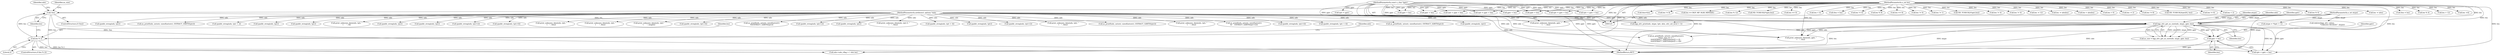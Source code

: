 digraph "0_tcpdump_af2cf04a9394c1a56227c2289ae8da262828294a@pointer" {
"1000209" [label="(Call,pptr + len)"];
"1000201" [label="(Call,bgp_attr_get_as_size(ndo, atype, pptr, len))"];
"1000126" [label="(MethodParameterIn,netdissect_options *ndo)"];
"1000127" [label="(MethodParameterIn,u_int atype)"];
"1000128" [label="(MethodParameterIn,const u_char *pptr)"];
"1000191" [label="(Call,!len)"];
"1000181" [label="(Call,len % 2)"];
"1000129" [label="(MethodParameterIn,u_int len)"];
"1002715" [label="(Call,atype = *(tptr + 1))"];
"1002498" [label="(Call,ipaddr_string(ndo, tptr))"];
"1000568" [label="(Call,ipaddr_string(ndo, tptr))"];
"1002429" [label="(Call,tlen = len)"];
"1002397" [label="(Call,print_unknown_data(ndo, tptr, \"\n\t      \", 8))"];
"1000332" [label="(Call,ipaddr_string(ndo, tptr))"];
"1000200" [label="(Identifier,as_size)"];
"1002535" [label="(Call,ipaddr_string(ndo, tptr))"];
"1000207" [label="(Call,tptr < pptr + len)"];
"1002238" [label="(Call,ipaddr_string(ndo, tptr+2))"];
"1002222" [label="(Call,ipaddr_string(ndo, tptr+4))"];
"1001634" [label="(Call,print_unknown_data(ndo, tptr, \"\n\t    \", tlen))"];
"1000210" [label="(Identifier,pptr)"];
"1002140" [label="(Call,pptr + len)"];
"1002571" [label="(Call,print_unknown_data(ndo, tptr, \"\n\t      \", tlen))"];
"1000199" [label="(Call,as_size = bgp_attr_get_as_size(ndo, atype, pptr, len))"];
"1002654" [label="(Call,print_unknown_data(ndo, tptr,\"\n\t      \", length))"];
"1000129" [label="(MethodParameterIn,u_int len)"];
"1002501" [label="(Call,ipaddr_string(ndo, tptr+4))"];
"1000472" [label="(Call,len % 4)"];
"1000259" [label="(Call,as_printf(ndo, astostr, sizeof(astostr),\n\t\t\t\tas_size == 2 ?\n\t\t\t\tEXTRACT_16BITS(&tptr[2 + i]) :\n\t\t\t\tEXTRACT_32BITS(&tptr[2 + i])))"];
"1002892" [label="(Call,len > 12)"];
"1000127" [label="(MethodParameterIn,u_int atype)"];
"1000422" [label="(Call,as_printf(ndo, astostr, sizeof(astostr),\n\t\t\tEXTRACT_32BITS(tptr)))"];
"1002303" [label="(Call,ipaddr_string(ndo, tptr+2))"];
"1002692" [label="(Call,len -=4)"];
"1002921" [label="(Call,print_unknown_data(ndo, pptr, \"\n\t    \", len))"];
"1000146" [label="(Call,tlen=len)"];
"1000377" [label="(Call,len != 8)"];
"1002518" [label="(Call,ipaddr_string(ndo, tptr))"];
"1001699" [label="(Call,len == BGP_MP_NLRI_MINSIZE)"];
"1002851" [label="(Call,len % 12)"];
"1002759" [label="(Call,tok2str(bgp_attr_values,\n                                      \"Unknown Attribute\", atype))"];
"1002905" [label="(Call,ND_TCHECK2(*pptr,len))"];
"1002848" [label="(Call,len == 0)"];
"1002940" [label="(Call,print_unknown_data(ndo, pptr, \"\n\t    \", len))"];
"1002950" [label="(MethodReturn,RET)"];
"1000180" [label="(ControlStructure,if (len % 2))"];
"1002673" [label="(Call,len < 4)"];
"1002581" [label="(Call,tlen = len)"];
"1000128" [label="(MethodParameterIn,const u_char *pptr)"];
"1000205" [label="(Identifier,len)"];
"1000313" [label="(Call,len != 4)"];
"1000203" [label="(Identifier,atype)"];
"1002128" [label="(Call,print_unknown_data(ndo, tptr-3, \"\n\t    \", tlen))"];
"1002928" [label="(Call,ndo->ndo_vflag > 1 && len)"];
"1000429" [label="(Call,ipaddr_string(ndo, tptr + 4))"];
"1000190" [label="(ControlStructure,if (!len))"];
"1000202" [label="(Identifier,ndo)"];
"1000143" [label="(Call,tptr = pptr)"];
"1002155" [label="(Call,len % 8)"];
"1002477" [label="(Call,ipaddr_string(ndo, tptr))"];
"1000191" [label="(Call,!len)"];
"1000392" [label="(Call,len == 6)"];
"1000183" [label="(Literal,2)"];
"1001188" [label="(Call,pptr + len)"];
"1001710" [label="(Call,tptr < pptr + len)"];
"1002317" [label="(Call,ipaddr_string(ndo, tptr+2))"];
"1002138" [label="(Call,tptr = pptr + len)"];
"1000126" [label="(MethodParameterIn,netdissect_options *ndo)"];
"1000683" [label="(Call,print_unknown_data(ndo, tptr, \"\n\t    \", tlen))"];
"1000192" [label="(Identifier,len)"];
"1000457" [label="(Call,as_printf(ndo, astostr, sizeof(astostr), EXTRACT_32BITS(tptr)))"];
"1000363" [label="(Call,len != 0)"];
"1000154" [label="(Call,len != 1)"];
"1002936" [label="(Call,ND_TCHECK2(*pptr,len))"];
"1000339" [label="(Call,len != 4)"];
"1001111" [label="(Call,print_unknown_data(ndo, tptr, \"\n\t    \", tlen))"];
"1002828" [label="(Call,bgp_attr_print(ndo, atype, tptr, alen, attr_set_level + 1))"];
"1000549" [label="(Call,len != 4)"];
"1002900" [label="(Call,len -= 12)"];
"1000204" [label="(Identifier,pptr)"];
"1000201" [label="(Call,bgp_attr_get_as_size(ndo, atype, pptr, len))"];
"1001712" [label="(Call,pptr + len)"];
"1002750" [label="(Call,len -= alenlen)"];
"1002738" [label="(Call,len < alenlen)"];
"1000182" [label="(Identifier,len)"];
"1002865" [label="(Call,len > 0)"];
"1002256" [label="(Call,as_printf(ndo, astostr, sizeof(astostr),\n\t\t\t    EXTRACT_32BITS(tptr+2)))"];
"1001644" [label="(Call,pptr + len)"];
"1002480" [label="(Call,ipaddr_string(ndo, tptr+4))"];
"1001642" [label="(Call,tptr = pptr + len)"];
"1002724" [label="(Call,len -= 2)"];
"1000437" [label="(Call,len != 8)"];
"1000187" [label="(Identifier,ndo)"];
"1000464" [label="(Call,ipaddr_string(ndo, tptr + 4))"];
"1000386" [label="(Call,ND_TCHECK2(tptr[0], len))"];
"1000209" [label="(Call,pptr + len)"];
"1000181" [label="(Call,len % 2)"];
"1001186" [label="(Call,tptr < pptr + len)"];
"1002682" [label="(Call,as_printf(ndo, astostr, sizeof(astostr), EXTRACT_32BITS(tptr)))"];
"1000374" [label="(Call,len != 6)"];
"1002707" [label="(Call,len < 2)"];
"1002555" [label="(Call,ipaddr_string(ndo, tptr))"];
"1000599" [label="(Call,ipaddr_string(ndo, tptr))"];
"1000402" [label="(Call,as_printf(ndo, astostr, sizeof(astostr), EXTRACT_16BITS(tptr)))"];
"1000574" [label="(Call,len % 4)"];
"1000196" [label="(Identifier,ndo)"];
"1000409" [label="(Call,ipaddr_string(ndo, tptr + 2))"];
"1000211" [label="(Identifier,len)"];
"1002841" [label="(Call,len -= alen)"];
"1000209" -> "1000207"  [label="AST: "];
"1000209" -> "1000211"  [label="CFG: "];
"1000210" -> "1000209"  [label="AST: "];
"1000211" -> "1000209"  [label="AST: "];
"1000207" -> "1000209"  [label="CFG: "];
"1000209" -> "1002950"  [label="DDG: pptr"];
"1000201" -> "1000209"  [label="DDG: pptr"];
"1000201" -> "1000209"  [label="DDG: len"];
"1000128" -> "1000209"  [label="DDG: pptr"];
"1000129" -> "1000209"  [label="DDG: len"];
"1000201" -> "1000199"  [label="AST: "];
"1000201" -> "1000205"  [label="CFG: "];
"1000202" -> "1000201"  [label="AST: "];
"1000203" -> "1000201"  [label="AST: "];
"1000204" -> "1000201"  [label="AST: "];
"1000205" -> "1000201"  [label="AST: "];
"1000199" -> "1000201"  [label="CFG: "];
"1000201" -> "1002950"  [label="DDG: atype"];
"1000201" -> "1002950"  [label="DDG: ndo"];
"1000201" -> "1000199"  [label="DDG: ndo"];
"1000201" -> "1000199"  [label="DDG: atype"];
"1000201" -> "1000199"  [label="DDG: pptr"];
"1000201" -> "1000199"  [label="DDG: len"];
"1000126" -> "1000201"  [label="DDG: ndo"];
"1000127" -> "1000201"  [label="DDG: atype"];
"1000128" -> "1000201"  [label="DDG: pptr"];
"1000191" -> "1000201"  [label="DDG: len"];
"1000129" -> "1000201"  [label="DDG: len"];
"1000201" -> "1000207"  [label="DDG: pptr"];
"1000201" -> "1000207"  [label="DDG: len"];
"1000201" -> "1000259"  [label="DDG: ndo"];
"1000201" -> "1002928"  [label="DDG: len"];
"1000201" -> "1002940"  [label="DDG: ndo"];
"1000201" -> "1002940"  [label="DDG: pptr"];
"1000126" -> "1000125"  [label="AST: "];
"1000126" -> "1002950"  [label="DDG: ndo"];
"1000126" -> "1000259"  [label="DDG: ndo"];
"1000126" -> "1000332"  [label="DDG: ndo"];
"1000126" -> "1000402"  [label="DDG: ndo"];
"1000126" -> "1000409"  [label="DDG: ndo"];
"1000126" -> "1000422"  [label="DDG: ndo"];
"1000126" -> "1000429"  [label="DDG: ndo"];
"1000126" -> "1000457"  [label="DDG: ndo"];
"1000126" -> "1000464"  [label="DDG: ndo"];
"1000126" -> "1000568"  [label="DDG: ndo"];
"1000126" -> "1000599"  [label="DDG: ndo"];
"1000126" -> "1000683"  [label="DDG: ndo"];
"1000126" -> "1001111"  [label="DDG: ndo"];
"1000126" -> "1001634"  [label="DDG: ndo"];
"1000126" -> "1002128"  [label="DDG: ndo"];
"1000126" -> "1002222"  [label="DDG: ndo"];
"1000126" -> "1002238"  [label="DDG: ndo"];
"1000126" -> "1002256"  [label="DDG: ndo"];
"1000126" -> "1002303"  [label="DDG: ndo"];
"1000126" -> "1002317"  [label="DDG: ndo"];
"1000126" -> "1002397"  [label="DDG: ndo"];
"1000126" -> "1002477"  [label="DDG: ndo"];
"1000126" -> "1002480"  [label="DDG: ndo"];
"1000126" -> "1002498"  [label="DDG: ndo"];
"1000126" -> "1002501"  [label="DDG: ndo"];
"1000126" -> "1002518"  [label="DDG: ndo"];
"1000126" -> "1002535"  [label="DDG: ndo"];
"1000126" -> "1002555"  [label="DDG: ndo"];
"1000126" -> "1002571"  [label="DDG: ndo"];
"1000126" -> "1002654"  [label="DDG: ndo"];
"1000126" -> "1002682"  [label="DDG: ndo"];
"1000126" -> "1002828"  [label="DDG: ndo"];
"1000126" -> "1002921"  [label="DDG: ndo"];
"1000126" -> "1002940"  [label="DDG: ndo"];
"1000127" -> "1000125"  [label="AST: "];
"1000127" -> "1002950"  [label="DDG: atype"];
"1000127" -> "1002715"  [label="DDG: atype"];
"1000127" -> "1002759"  [label="DDG: atype"];
"1000127" -> "1002828"  [label="DDG: atype"];
"1000128" -> "1000125"  [label="AST: "];
"1000128" -> "1002950"  [label="DDG: pptr"];
"1000128" -> "1000143"  [label="DDG: pptr"];
"1000128" -> "1000207"  [label="DDG: pptr"];
"1000128" -> "1001186"  [label="DDG: pptr"];
"1000128" -> "1001188"  [label="DDG: pptr"];
"1000128" -> "1001642"  [label="DDG: pptr"];
"1000128" -> "1001644"  [label="DDG: pptr"];
"1000128" -> "1001710"  [label="DDG: pptr"];
"1000128" -> "1001712"  [label="DDG: pptr"];
"1000128" -> "1002138"  [label="DDG: pptr"];
"1000128" -> "1002140"  [label="DDG: pptr"];
"1000128" -> "1002921"  [label="DDG: pptr"];
"1000128" -> "1002940"  [label="DDG: pptr"];
"1000191" -> "1000190"  [label="AST: "];
"1000191" -> "1000192"  [label="CFG: "];
"1000192" -> "1000191"  [label="AST: "];
"1000196" -> "1000191"  [label="CFG: "];
"1000200" -> "1000191"  [label="CFG: "];
"1000191" -> "1002950"  [label="DDG: !len"];
"1000181" -> "1000191"  [label="DDG: len"];
"1000129" -> "1000191"  [label="DDG: len"];
"1000191" -> "1002928"  [label="DDG: len"];
"1000181" -> "1000180"  [label="AST: "];
"1000181" -> "1000183"  [label="CFG: "];
"1000182" -> "1000181"  [label="AST: "];
"1000183" -> "1000181"  [label="AST: "];
"1000187" -> "1000181"  [label="CFG: "];
"1000192" -> "1000181"  [label="CFG: "];
"1000181" -> "1002950"  [label="DDG: len % 2"];
"1000129" -> "1000181"  [label="DDG: len"];
"1000181" -> "1002928"  [label="DDG: len"];
"1000129" -> "1000125"  [label="AST: "];
"1000129" -> "1002950"  [label="DDG: len"];
"1000129" -> "1000146"  [label="DDG: len"];
"1000129" -> "1000154"  [label="DDG: len"];
"1000129" -> "1000207"  [label="DDG: len"];
"1000129" -> "1000313"  [label="DDG: len"];
"1000129" -> "1000339"  [label="DDG: len"];
"1000129" -> "1000363"  [label="DDG: len"];
"1000129" -> "1000374"  [label="DDG: len"];
"1000129" -> "1000377"  [label="DDG: len"];
"1000129" -> "1000386"  [label="DDG: len"];
"1000129" -> "1000392"  [label="DDG: len"];
"1000129" -> "1000437"  [label="DDG: len"];
"1000129" -> "1000472"  [label="DDG: len"];
"1000129" -> "1000549"  [label="DDG: len"];
"1000129" -> "1000574"  [label="DDG: len"];
"1000129" -> "1001186"  [label="DDG: len"];
"1000129" -> "1001188"  [label="DDG: len"];
"1000129" -> "1001642"  [label="DDG: len"];
"1000129" -> "1001644"  [label="DDG: len"];
"1000129" -> "1001699"  [label="DDG: len"];
"1000129" -> "1001710"  [label="DDG: len"];
"1000129" -> "1001712"  [label="DDG: len"];
"1000129" -> "1002138"  [label="DDG: len"];
"1000129" -> "1002140"  [label="DDG: len"];
"1000129" -> "1002155"  [label="DDG: len"];
"1000129" -> "1002429"  [label="DDG: len"];
"1000129" -> "1002581"  [label="DDG: len"];
"1000129" -> "1002673"  [label="DDG: len"];
"1000129" -> "1002692"  [label="DDG: len"];
"1000129" -> "1002707"  [label="DDG: len"];
"1000129" -> "1002724"  [label="DDG: len"];
"1000129" -> "1002738"  [label="DDG: len"];
"1000129" -> "1002750"  [label="DDG: len"];
"1000129" -> "1002841"  [label="DDG: len"];
"1000129" -> "1002848"  [label="DDG: len"];
"1000129" -> "1002851"  [label="DDG: len"];
"1000129" -> "1002865"  [label="DDG: len"];
"1000129" -> "1002892"  [label="DDG: len"];
"1000129" -> "1002900"  [label="DDG: len"];
"1000129" -> "1002905"  [label="DDG: len"];
"1000129" -> "1002921"  [label="DDG: len"];
"1000129" -> "1002928"  [label="DDG: len"];
"1000129" -> "1002936"  [label="DDG: len"];
"1000129" -> "1002940"  [label="DDG: len"];
}
